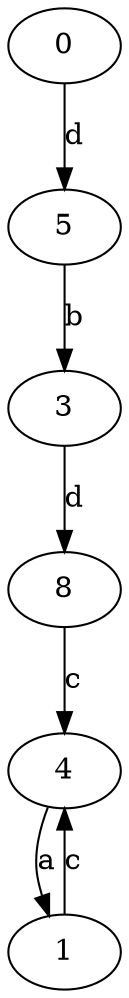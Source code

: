 strict digraph  {
0;
1;
3;
4;
5;
8;
0 -> 5  [label=d];
1 -> 4  [label=c];
3 -> 8  [label=d];
4 -> 1  [label=a];
5 -> 3  [label=b];
8 -> 4  [label=c];
}
